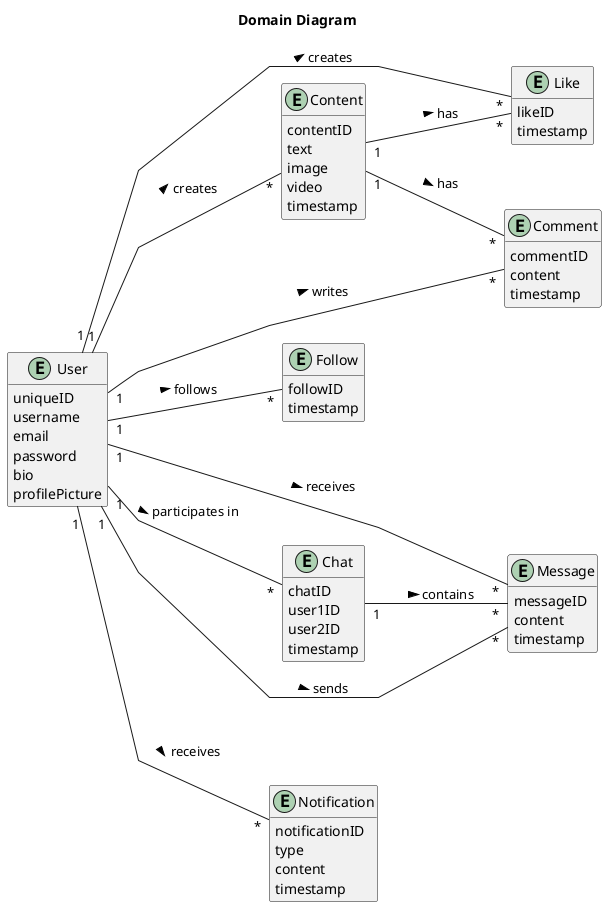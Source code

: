 @startuml
skinparam linetype polyline
left to right direction
hide empty methods
hide empty members
title "Domain Diagram"

' Entities
entity User {
  uniqueID
  username
  email
  password
  bio
  profilePicture
}

entity Content {
  contentID
  text
  image
  video
  timestamp
}

entity Comment {
  commentID
  content
  timestamp
}

entity Like {
  likeID
  timestamp
}

entity Follow {
  followID
  timestamp
}

entity Chat {
  chatID
  user1ID
  user2ID
  timestamp
}

entity Message {
  messageID
  content
  timestamp
}

entity Notification {
  notificationID
  type
  content
  timestamp
}

' Relationships
User "1" -- "*" Content : creates >
User "1" -- "*" Comment : writes >
Content "1" -- "*" Comment : has >
User "1" -- "*" Like : creates >
Content "1" -- "*" Like : has >
User "1" -- "*" Follow : follows >
User "1" -- "*" Chat : participates in >
Chat "1" -- "*" Message : contains >
User "1" -- "*" Message : sends >
User "1" -- "*" Message : receives >
User "1" -- "*" Notification : receives >
@enduml